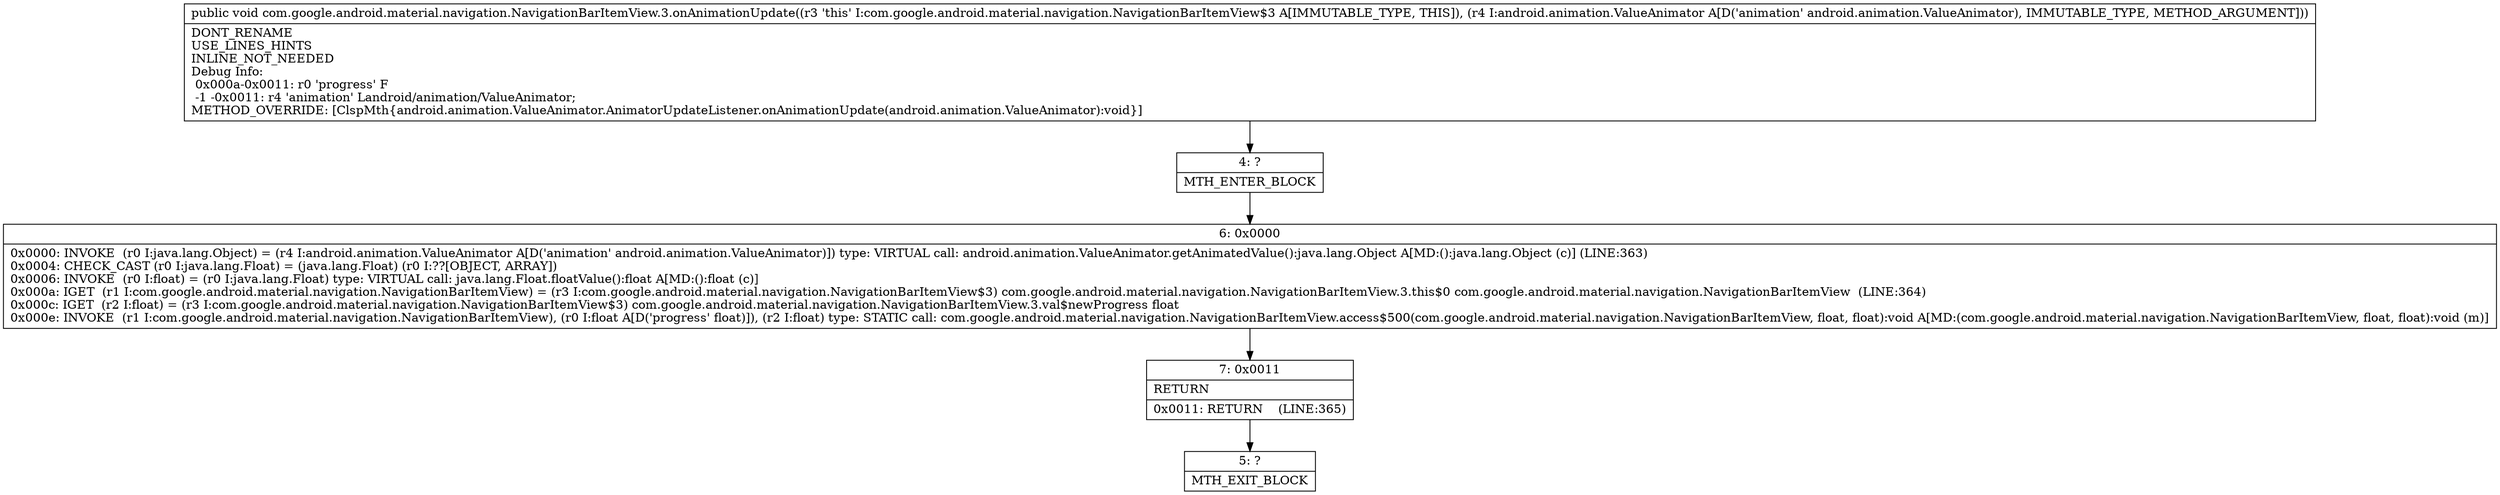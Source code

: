 digraph "CFG forcom.google.android.material.navigation.NavigationBarItemView.3.onAnimationUpdate(Landroid\/animation\/ValueAnimator;)V" {
Node_4 [shape=record,label="{4\:\ ?|MTH_ENTER_BLOCK\l}"];
Node_6 [shape=record,label="{6\:\ 0x0000|0x0000: INVOKE  (r0 I:java.lang.Object) = (r4 I:android.animation.ValueAnimator A[D('animation' android.animation.ValueAnimator)]) type: VIRTUAL call: android.animation.ValueAnimator.getAnimatedValue():java.lang.Object A[MD:():java.lang.Object (c)] (LINE:363)\l0x0004: CHECK_CAST (r0 I:java.lang.Float) = (java.lang.Float) (r0 I:??[OBJECT, ARRAY]) \l0x0006: INVOKE  (r0 I:float) = (r0 I:java.lang.Float) type: VIRTUAL call: java.lang.Float.floatValue():float A[MD:():float (c)]\l0x000a: IGET  (r1 I:com.google.android.material.navigation.NavigationBarItemView) = (r3 I:com.google.android.material.navigation.NavigationBarItemView$3) com.google.android.material.navigation.NavigationBarItemView.3.this$0 com.google.android.material.navigation.NavigationBarItemView  (LINE:364)\l0x000c: IGET  (r2 I:float) = (r3 I:com.google.android.material.navigation.NavigationBarItemView$3) com.google.android.material.navigation.NavigationBarItemView.3.val$newProgress float \l0x000e: INVOKE  (r1 I:com.google.android.material.navigation.NavigationBarItemView), (r0 I:float A[D('progress' float)]), (r2 I:float) type: STATIC call: com.google.android.material.navigation.NavigationBarItemView.access$500(com.google.android.material.navigation.NavigationBarItemView, float, float):void A[MD:(com.google.android.material.navigation.NavigationBarItemView, float, float):void (m)]\l}"];
Node_7 [shape=record,label="{7\:\ 0x0011|RETURN\l|0x0011: RETURN    (LINE:365)\l}"];
Node_5 [shape=record,label="{5\:\ ?|MTH_EXIT_BLOCK\l}"];
MethodNode[shape=record,label="{public void com.google.android.material.navigation.NavigationBarItemView.3.onAnimationUpdate((r3 'this' I:com.google.android.material.navigation.NavigationBarItemView$3 A[IMMUTABLE_TYPE, THIS]), (r4 I:android.animation.ValueAnimator A[D('animation' android.animation.ValueAnimator), IMMUTABLE_TYPE, METHOD_ARGUMENT]))  | DONT_RENAME\lUSE_LINES_HINTS\lINLINE_NOT_NEEDED\lDebug Info:\l  0x000a\-0x0011: r0 'progress' F\l  \-1 \-0x0011: r4 'animation' Landroid\/animation\/ValueAnimator;\lMETHOD_OVERRIDE: [ClspMth\{android.animation.ValueAnimator.AnimatorUpdateListener.onAnimationUpdate(android.animation.ValueAnimator):void\}]\l}"];
MethodNode -> Node_4;Node_4 -> Node_6;
Node_6 -> Node_7;
Node_7 -> Node_5;
}

